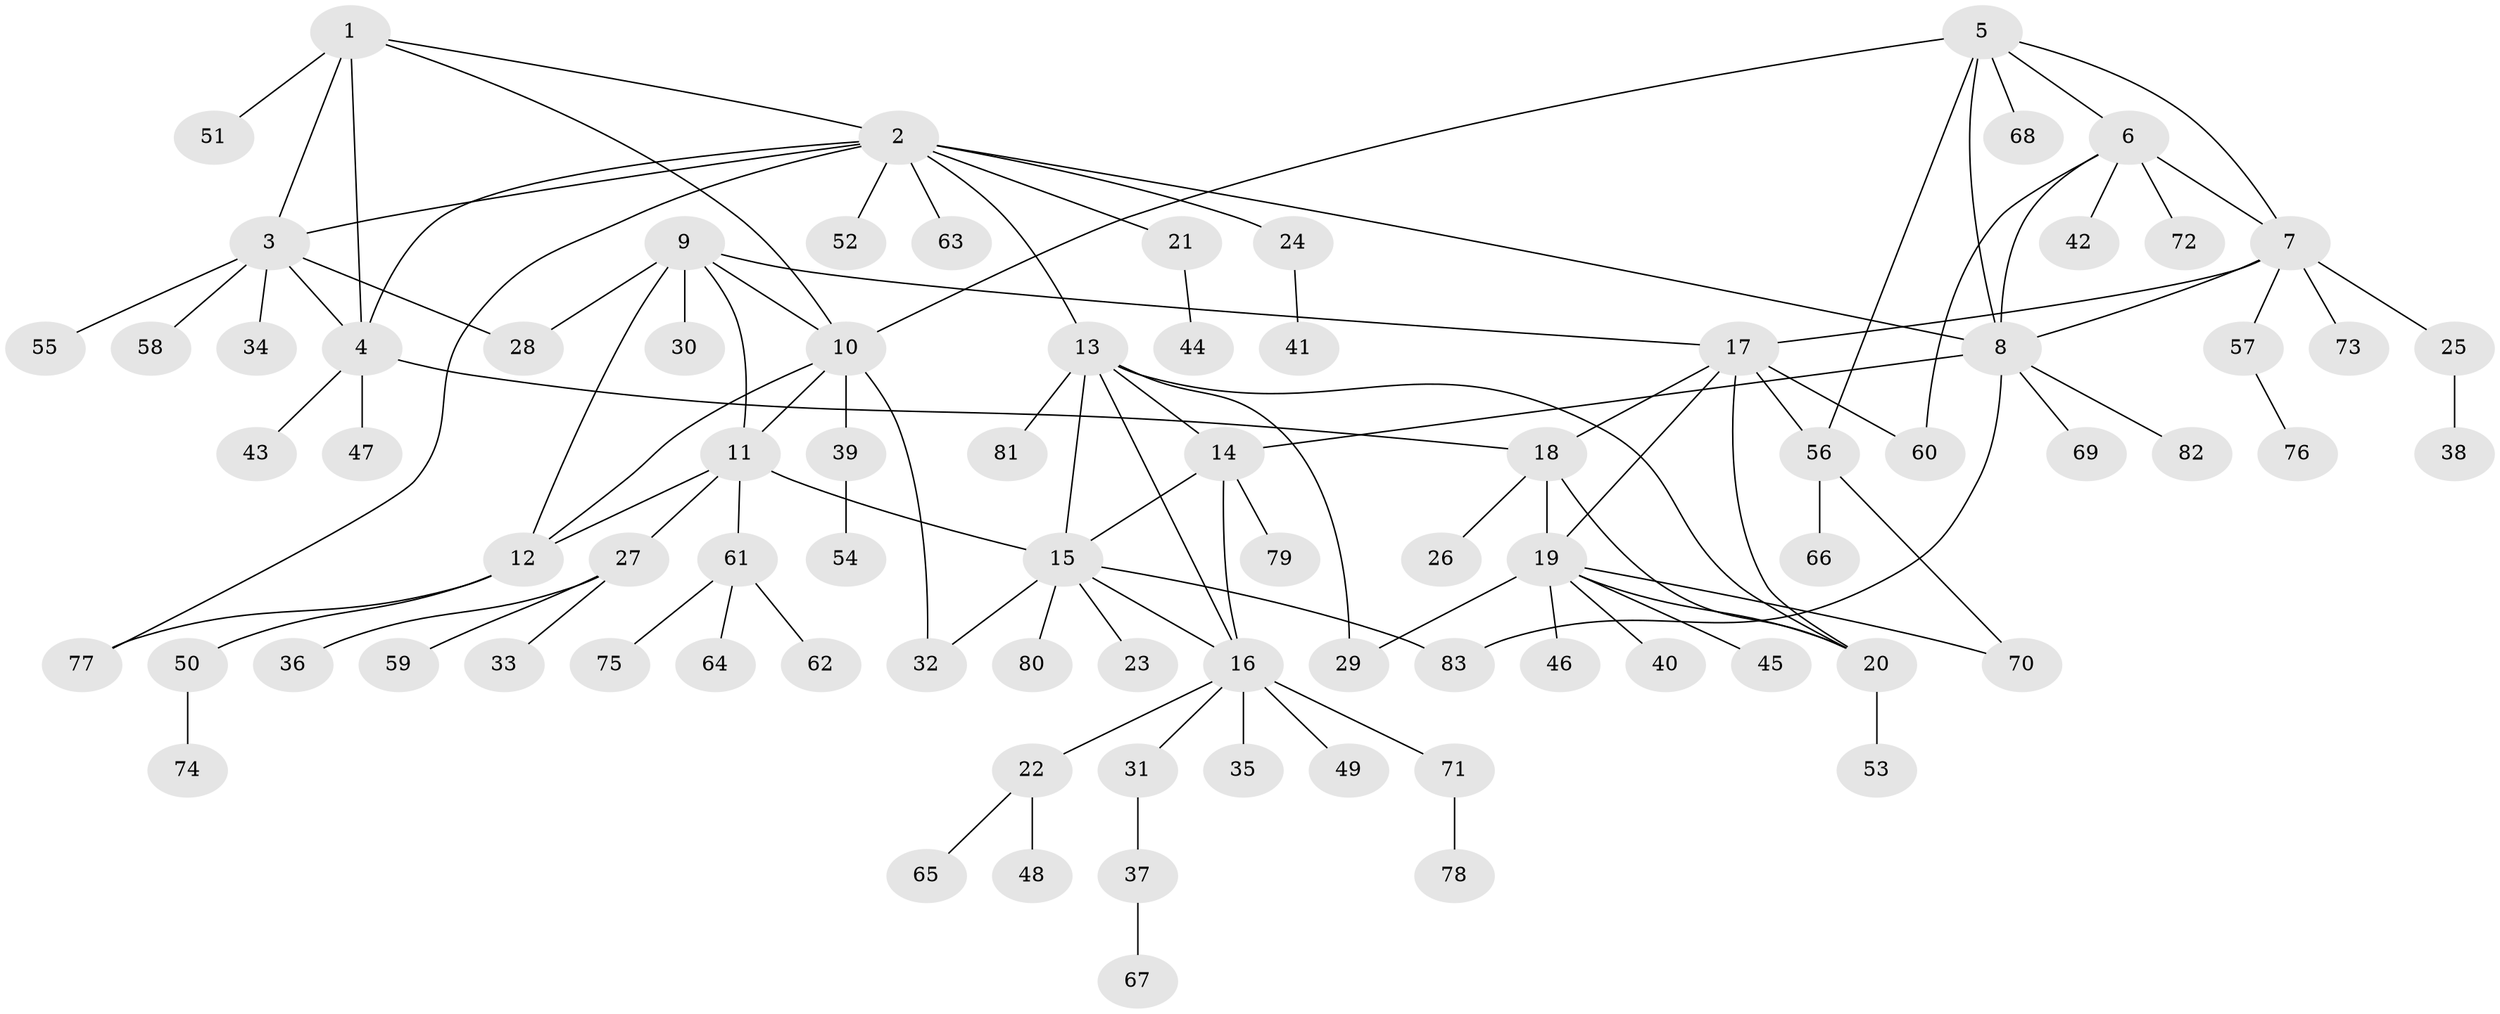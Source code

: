 // coarse degree distribution, {4: 0.16666666666666666, 8: 0.047619047619047616, 5: 0.07142857142857142, 6: 0.07142857142857142, 7: 0.023809523809523808, 10: 0.023809523809523808, 3: 0.11904761904761904, 1: 0.35714285714285715, 2: 0.11904761904761904}
// Generated by graph-tools (version 1.1) at 2025/43/03/06/25 01:43:21]
// undirected, 83 vertices, 111 edges
graph export_dot {
graph [start="1"]
  node [color=gray90,style=filled];
  1;
  2;
  3;
  4;
  5;
  6;
  7;
  8;
  9;
  10;
  11;
  12;
  13;
  14;
  15;
  16;
  17;
  18;
  19;
  20;
  21;
  22;
  23;
  24;
  25;
  26;
  27;
  28;
  29;
  30;
  31;
  32;
  33;
  34;
  35;
  36;
  37;
  38;
  39;
  40;
  41;
  42;
  43;
  44;
  45;
  46;
  47;
  48;
  49;
  50;
  51;
  52;
  53;
  54;
  55;
  56;
  57;
  58;
  59;
  60;
  61;
  62;
  63;
  64;
  65;
  66;
  67;
  68;
  69;
  70;
  71;
  72;
  73;
  74;
  75;
  76;
  77;
  78;
  79;
  80;
  81;
  82;
  83;
  1 -- 2;
  1 -- 3;
  1 -- 4;
  1 -- 10;
  1 -- 51;
  2 -- 3;
  2 -- 4;
  2 -- 8;
  2 -- 13;
  2 -- 21;
  2 -- 24;
  2 -- 52;
  2 -- 63;
  2 -- 77;
  3 -- 4;
  3 -- 28;
  3 -- 34;
  3 -- 55;
  3 -- 58;
  4 -- 18;
  4 -- 43;
  4 -- 47;
  5 -- 6;
  5 -- 7;
  5 -- 8;
  5 -- 10;
  5 -- 56;
  5 -- 68;
  6 -- 7;
  6 -- 8;
  6 -- 42;
  6 -- 60;
  6 -- 72;
  7 -- 8;
  7 -- 17;
  7 -- 25;
  7 -- 57;
  7 -- 73;
  8 -- 14;
  8 -- 69;
  8 -- 82;
  8 -- 83;
  9 -- 10;
  9 -- 11;
  9 -- 12;
  9 -- 17;
  9 -- 28;
  9 -- 30;
  10 -- 11;
  10 -- 12;
  10 -- 32;
  10 -- 39;
  11 -- 12;
  11 -- 15;
  11 -- 27;
  11 -- 61;
  12 -- 50;
  12 -- 77;
  13 -- 14;
  13 -- 15;
  13 -- 16;
  13 -- 20;
  13 -- 29;
  13 -- 81;
  14 -- 15;
  14 -- 16;
  14 -- 79;
  15 -- 16;
  15 -- 23;
  15 -- 32;
  15 -- 80;
  15 -- 83;
  16 -- 22;
  16 -- 31;
  16 -- 35;
  16 -- 49;
  16 -- 71;
  17 -- 18;
  17 -- 19;
  17 -- 20;
  17 -- 56;
  17 -- 60;
  18 -- 19;
  18 -- 20;
  18 -- 26;
  19 -- 20;
  19 -- 29;
  19 -- 40;
  19 -- 45;
  19 -- 46;
  19 -- 70;
  20 -- 53;
  21 -- 44;
  22 -- 48;
  22 -- 65;
  24 -- 41;
  25 -- 38;
  27 -- 33;
  27 -- 36;
  27 -- 59;
  31 -- 37;
  37 -- 67;
  39 -- 54;
  50 -- 74;
  56 -- 66;
  56 -- 70;
  57 -- 76;
  61 -- 62;
  61 -- 64;
  61 -- 75;
  71 -- 78;
}
